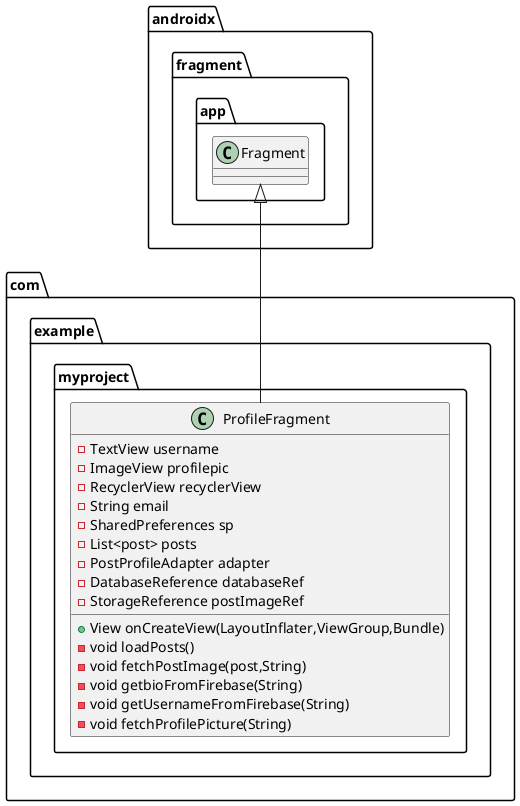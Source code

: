 @startuml
class com.example.myproject.ProfileFragment {
- TextView username
- ImageView profilepic
- RecyclerView recyclerView
- String email
- SharedPreferences sp
- List<post> posts
- PostProfileAdapter adapter
- DatabaseReference databaseRef
- StorageReference postImageRef
+ View onCreateView(LayoutInflater,ViewGroup,Bundle)
- void loadPosts()
- void fetchPostImage(post,String)
- void getbioFromFirebase(String)
- void getUsernameFromFirebase(String)
- void fetchProfilePicture(String)
}




androidx.fragment.app.Fragment <|-- com.example.myproject.ProfileFragment
@enduml